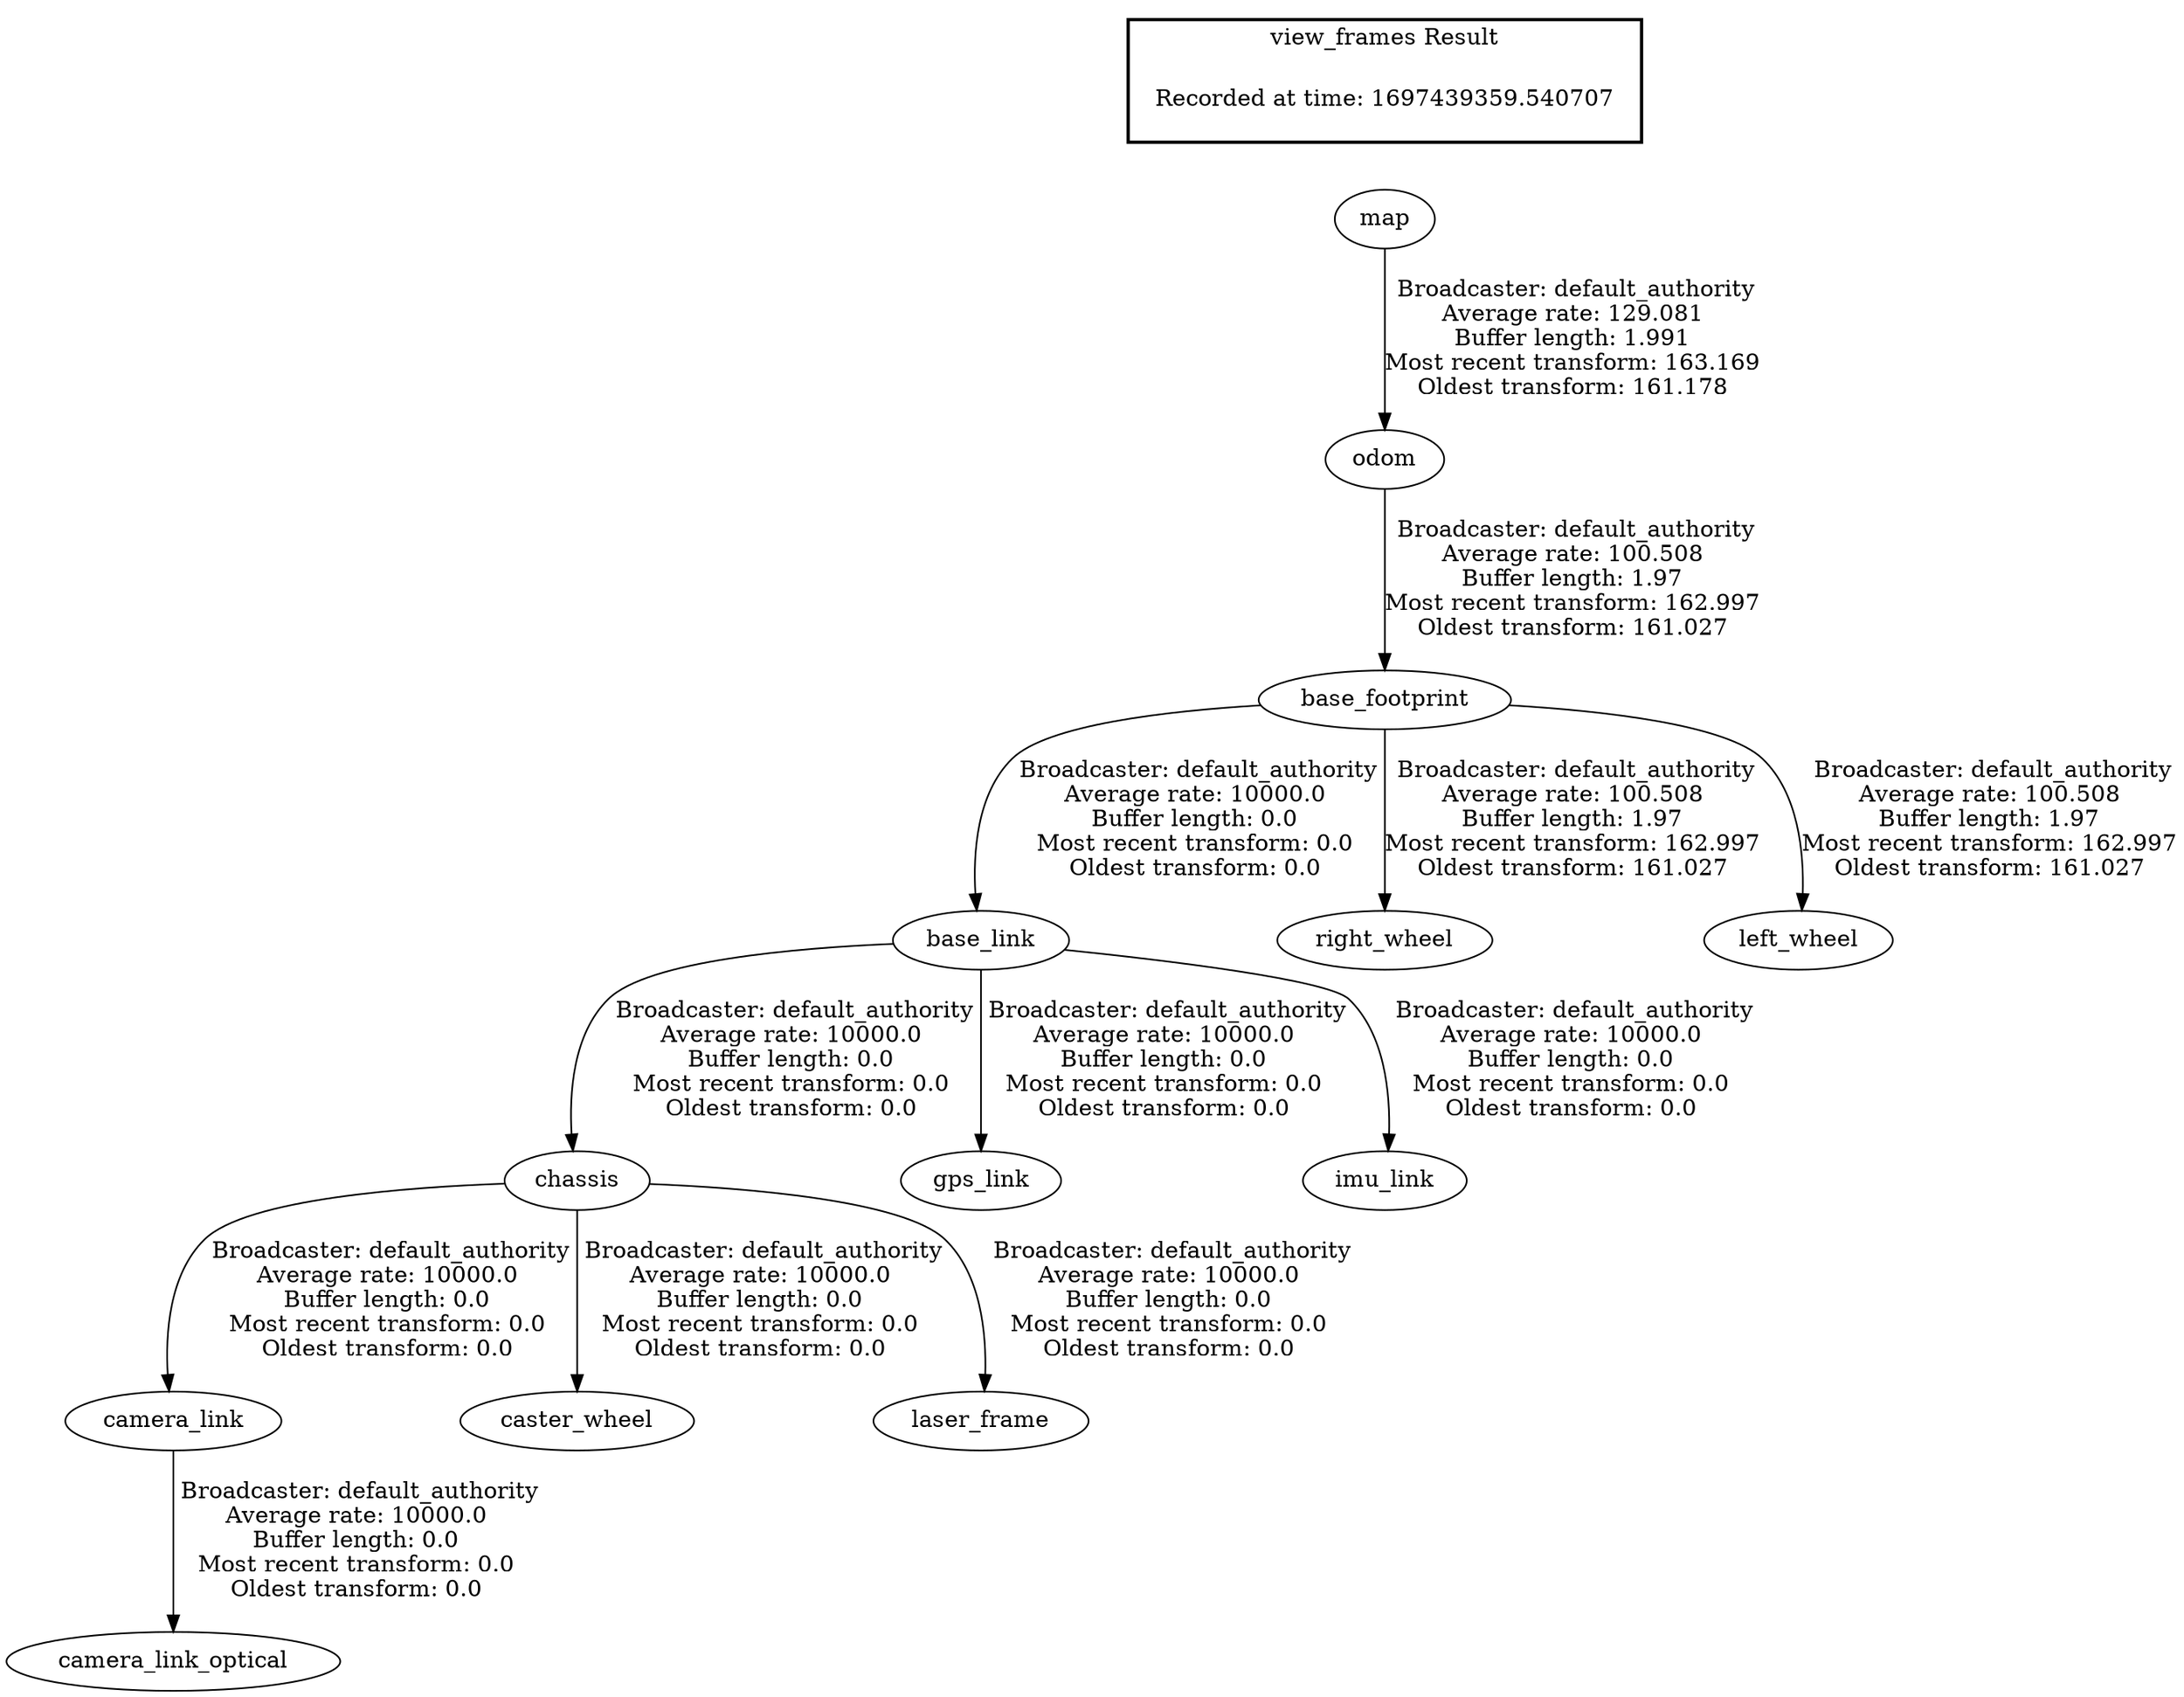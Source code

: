 digraph G {
"map" -> "odom"[label=" Broadcaster: default_authority\nAverage rate: 129.081\nBuffer length: 1.991\nMost recent transform: 163.169\nOldest transform: 161.178\n"];
"base_footprint" -> "base_link"[label=" Broadcaster: default_authority\nAverage rate: 10000.0\nBuffer length: 0.0\nMost recent transform: 0.0\nOldest transform: 0.0\n"];
"odom" -> "base_footprint"[label=" Broadcaster: default_authority\nAverage rate: 100.508\nBuffer length: 1.97\nMost recent transform: 162.997\nOldest transform: 161.027\n"];
"chassis" -> "camera_link"[label=" Broadcaster: default_authority\nAverage rate: 10000.0\nBuffer length: 0.0\nMost recent transform: 0.0\nOldest transform: 0.0\n"];
"base_link" -> "chassis"[label=" Broadcaster: default_authority\nAverage rate: 10000.0\nBuffer length: 0.0\nMost recent transform: 0.0\nOldest transform: 0.0\n"];
"camera_link" -> "camera_link_optical"[label=" Broadcaster: default_authority\nAverage rate: 10000.0\nBuffer length: 0.0\nMost recent transform: 0.0\nOldest transform: 0.0\n"];
"chassis" -> "caster_wheel"[label=" Broadcaster: default_authority\nAverage rate: 10000.0\nBuffer length: 0.0\nMost recent transform: 0.0\nOldest transform: 0.0\n"];
"base_link" -> "gps_link"[label=" Broadcaster: default_authority\nAverage rate: 10000.0\nBuffer length: 0.0\nMost recent transform: 0.0\nOldest transform: 0.0\n"];
"base_link" -> "imu_link"[label=" Broadcaster: default_authority\nAverage rate: 10000.0\nBuffer length: 0.0\nMost recent transform: 0.0\nOldest transform: 0.0\n"];
"chassis" -> "laser_frame"[label=" Broadcaster: default_authority\nAverage rate: 10000.0\nBuffer length: 0.0\nMost recent transform: 0.0\nOldest transform: 0.0\n"];
"base_footprint" -> "right_wheel"[label=" Broadcaster: default_authority\nAverage rate: 100.508\nBuffer length: 1.97\nMost recent transform: 162.997\nOldest transform: 161.027\n"];
"base_footprint" -> "left_wheel"[label=" Broadcaster: default_authority\nAverage rate: 100.508\nBuffer length: 1.97\nMost recent transform: 162.997\nOldest transform: 161.027\n"];
edge [style=invis];
 subgraph cluster_legend { style=bold; color=black; label ="view_frames Result";
"Recorded at time: 1697439359.540707"[ shape=plaintext ] ;
}->"map";
}